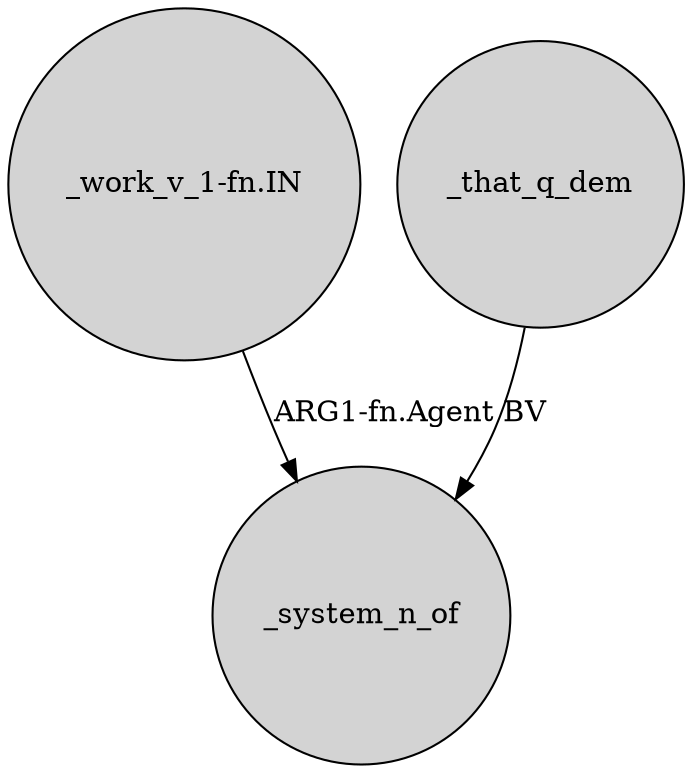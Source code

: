 digraph {
	node [shape=circle style=filled]
	"_work_v_1-fn.IN" -> _system_n_of [label="ARG1-fn.Agent"]
	_that_q_dem -> _system_n_of [label=BV]
}
